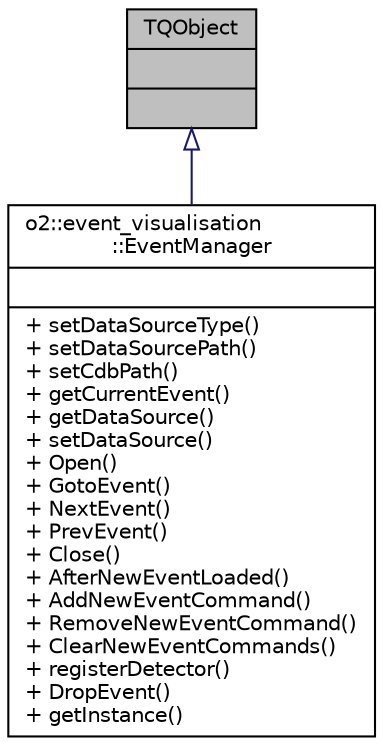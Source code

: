 digraph "TQObject"
{
 // INTERACTIVE_SVG=YES
  bgcolor="transparent";
  edge [fontname="Helvetica",fontsize="10",labelfontname="Helvetica",labelfontsize="10"];
  node [fontname="Helvetica",fontsize="10",shape=record];
  Node0 [label="{TQObject\n||}",height=0.2,width=0.4,color="black", fillcolor="grey75", style="filled", fontcolor="black"];
  Node0 -> Node1 [dir="back",color="midnightblue",fontsize="10",style="solid",arrowtail="onormal",fontname="Helvetica"];
  Node1 [label="{o2::event_visualisation\l::EventManager\n||+ setDataSourceType()\l+ setDataSourcePath()\l+ setCdbPath()\l+ getCurrentEvent()\l+ getDataSource()\l+ setDataSource()\l+ Open()\l+ GotoEvent()\l+ NextEvent()\l+ PrevEvent()\l+ Close()\l+ AfterNewEventLoaded()\l+ AddNewEventCommand()\l+ RemoveNewEventCommand()\l+ ClearNewEventCommands()\l+ registerDetector()\l+ DropEvent()\l+ getInstance()\l}",height=0.2,width=0.4,color="black",URL="$d2/db5/classo2_1_1event__visualisation_1_1EventManager.html"];
}
